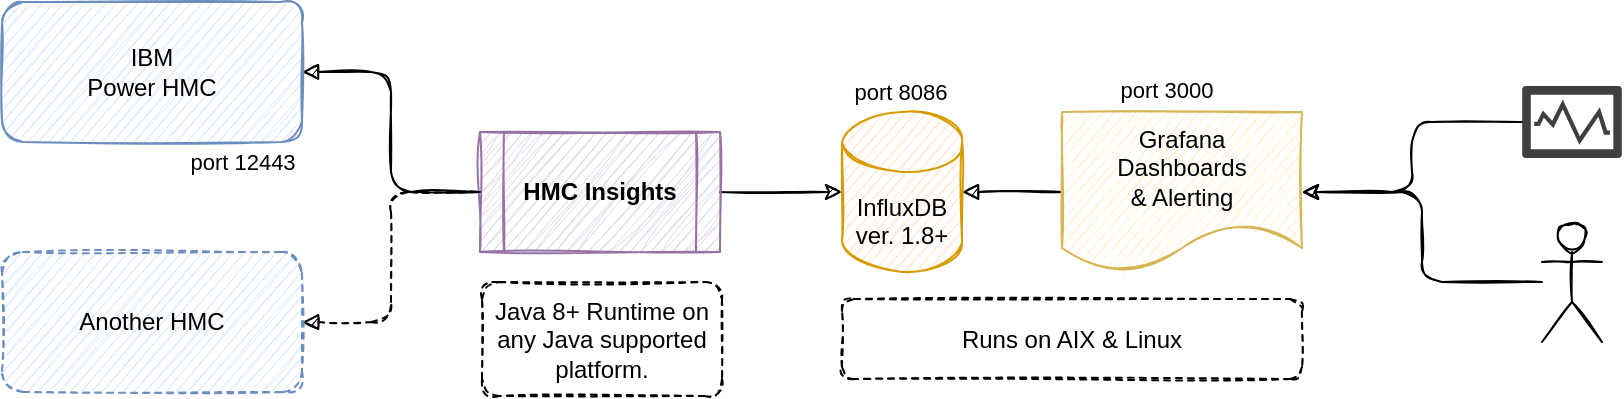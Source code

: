 <mxfile version="20.5.3" type="embed"><diagram id="a7nnNqAxPxhrp0sOKCIs" name="Page-1"><mxGraphModel dx="598" dy="766" grid="1" gridSize="10" guides="1" tooltips="1" connect="1" arrows="1" fold="1" page="1" pageScale="1" pageWidth="1169" pageHeight="827" math="0" shadow="0"><root><mxCell id="0"/><mxCell id="1" parent="0"/><mxCell id="eK-2ea2avwDUNnB4NnFu-4" style="edgeStyle=orthogonalEdgeStyle;rounded=1;orthogonalLoop=1;jettySize=auto;html=1;sketch=1;endArrow=none;endFill=0;startArrow=block;startFill=1;" parent="1" source="eK-2ea2avwDUNnB4NnFu-1" target="eK-2ea2avwDUNnB4NnFu-3" edge="1"><mxGeometry relative="1" as="geometry"/></mxCell><mxCell id="eK-2ea2avwDUNnB4NnFu-1" value="&lt;br&gt;&lt;br&gt;InfluxDB&lt;br&gt;ver. 1.8+" style="shape=cylinder2;whiteSpace=wrap;html=1;boundedLbl=1;backgroundOutline=1;size=15;fillColor=#ffe6cc;strokeColor=#d79b00;sketch=1;" parent="1" vertex="1"><mxGeometry x="460" y="75" width="60" height="80" as="geometry"/></mxCell><mxCell id="eK-2ea2avwDUNnB4NnFu-5" style="edgeStyle=orthogonalEdgeStyle;rounded=1;orthogonalLoop=1;jettySize=auto;html=1;sketch=1;" parent="1" source="eK-2ea2avwDUNnB4NnFu-2" target="eK-2ea2avwDUNnB4NnFu-1" edge="1"><mxGeometry relative="1" as="geometry"/></mxCell><mxCell id="eK-2ea2avwDUNnB4NnFu-2" value="&lt;div&gt;&lt;b&gt;HMC Insights&lt;/b&gt;&lt;/div&gt;" style="shape=process;whiteSpace=wrap;html=1;backgroundOutline=1;fillColor=#e1d5e7;strokeColor=#9673a6;shadow=0;glass=0;rounded=0;gradientColor=none;sketch=1;curveFitting=1;jiggle=2;labelBackgroundColor=none;labelBorderColor=none;" parent="1" vertex="1"><mxGeometry x="279" y="85" width="120" height="60" as="geometry"/></mxCell><mxCell id="eK-2ea2avwDUNnB4NnFu-3" value="&lt;div&gt;Grafana&lt;/div&gt;&lt;div&gt;Dashboards&lt;/div&gt;&lt;div&gt;&amp;amp; Alerting&lt;br&gt;&lt;/div&gt;" style="shape=document;whiteSpace=wrap;html=1;boundedLbl=1;fillColor=#fff2cc;strokeColor=#d6b656;sketch=1;" parent="1" vertex="1"><mxGeometry x="570" y="75" width="120" height="80" as="geometry"/></mxCell><mxCell id="eK-2ea2avwDUNnB4NnFu-7" style="edgeStyle=orthogonalEdgeStyle;rounded=1;orthogonalLoop=1;jettySize=auto;html=1;sketch=1;startArrow=block;startFill=1;endArrow=none;endFill=0;" parent="1" source="eK-2ea2avwDUNnB4NnFu-6" target="eK-2ea2avwDUNnB4NnFu-2" edge="1"><mxGeometry relative="1" as="geometry"/></mxCell><mxCell id="3" value="port 12443" style="edgeLabel;html=1;align=center;verticalAlign=middle;resizable=0;points=[];" parent="eK-2ea2avwDUNnB4NnFu-7" vertex="1" connectable="0"><mxGeometry x="-0.463" y="-3" relative="1" as="geometry"><mxPoint x="-70" y="42" as="offset"/></mxGeometry></mxCell><mxCell id="eK-2ea2avwDUNnB4NnFu-6" value="&lt;div&gt;IBM&lt;br&gt;&lt;/div&gt;&lt;div&gt;Power HMC&lt;/div&gt;" style="rounded=1;whiteSpace=wrap;html=1;fillColor=#dae8fc;strokeColor=#6c8ebf;sketch=1;" parent="1" vertex="1"><mxGeometry x="40" y="20" width="150" height="70" as="geometry"/></mxCell><mxCell id="eK-2ea2avwDUNnB4NnFu-9" style="edgeStyle=orthogonalEdgeStyle;rounded=1;orthogonalLoop=1;jettySize=auto;html=1;dashed=1;sketch=1;startArrow=block;startFill=1;endArrow=none;endFill=0;" parent="1" source="eK-2ea2avwDUNnB4NnFu-8" target="eK-2ea2avwDUNnB4NnFu-2" edge="1"><mxGeometry relative="1" as="geometry"/></mxCell><mxCell id="eK-2ea2avwDUNnB4NnFu-8" value="&lt;div&gt;Another HMC&lt;/div&gt;" style="rounded=1;whiteSpace=wrap;html=1;strokeColor=#6c8ebf;dashed=1;fillColor=#dae8fc;sketch=1;" parent="1" vertex="1"><mxGeometry x="40" y="145" width="150" height="70" as="geometry"/></mxCell><mxCell id="il_gvp9eyNAKFmqyvHfq-2" value="Runs on AIX &amp;amp; Linux" style="rounded=1;whiteSpace=wrap;html=1;dashed=1;fillColor=#ffffff;gradientColor=none;sketch=1;" parent="1" vertex="1"><mxGeometry x="460" y="168.5" width="230" height="40" as="geometry"/></mxCell><mxCell id="il_gvp9eyNAKFmqyvHfq-3" value="&lt;div&gt;Java 8+ Runtime on&lt;br&gt;&lt;/div&gt;&lt;div&gt;any Java supported platform.&lt;/div&gt;" style="rounded=1;whiteSpace=wrap;html=1;dashed=1;fillColor=#ffffff;gradientColor=none;sketch=1;" parent="1" vertex="1"><mxGeometry x="280" y="160" width="120" height="57" as="geometry"/></mxCell><mxCell id="4" value="port 8086" style="edgeLabel;html=1;align=center;verticalAlign=middle;resizable=0;points=[];" parent="1" vertex="1" connectable="0"><mxGeometry x="486" y="48" as="geometry"><mxPoint x="3" y="17" as="offset"/></mxGeometry></mxCell><mxCell id="5" value="port 3000" style="edgeLabel;html=1;align=center;verticalAlign=middle;resizable=0;points=[];" parent="1" vertex="1" connectable="0"><mxGeometry x="500" y="80" as="geometry"><mxPoint x="122" y="-16" as="offset"/></mxGeometry></mxCell><mxCell id="8" style="edgeStyle=orthogonalEdgeStyle;rounded=1;orthogonalLoop=1;jettySize=auto;html=1;startArrow=none;startFill=0;endArrow=classic;endFill=1;strokeColor=default;sketch=1;" parent="1" source="7" target="eK-2ea2avwDUNnB4NnFu-3" edge="1"><mxGeometry relative="1" as="geometry"/></mxCell><mxCell id="7" value="" style="shape=umlActor;verticalLabelPosition=bottom;verticalAlign=top;html=1;outlineConnect=0;sketch=1;" parent="1" vertex="1"><mxGeometry x="810" y="130" width="30" height="60" as="geometry"/></mxCell><mxCell id="HuDfst_B4G-cJXnaIiwU-9" style="edgeStyle=orthogonalEdgeStyle;rounded=1;orthogonalLoop=1;jettySize=auto;html=1;sketch=1;exitX=0;exitY=0.5;exitDx=0;exitDy=0;exitPerimeter=0;" parent="1" source="ELxNKaPeGcrwnc6_koLf-10" target="eK-2ea2avwDUNnB4NnFu-3" edge="1"><mxGeometry relative="1" as="geometry"><mxPoint x="795.5" y="80" as="sourcePoint"/></mxGeometry></mxCell><mxCell id="ELxNKaPeGcrwnc6_koLf-10" value="" style="aspect=fixed;pointerEvents=1;shadow=0;dashed=1;html=1;strokeColor=none;labelPosition=center;verticalLabelPosition=bottom;verticalAlign=top;align=center;fillColor=#000000;shape=mxgraph.mscae.enterprise.performance_monitor;gradientColor=none;strokeWidth=1;opacity=75;" parent="1" vertex="1"><mxGeometry x="800" y="62" width="50" height="36" as="geometry"/></mxCell></root></mxGraphModel></diagram></mxfile>